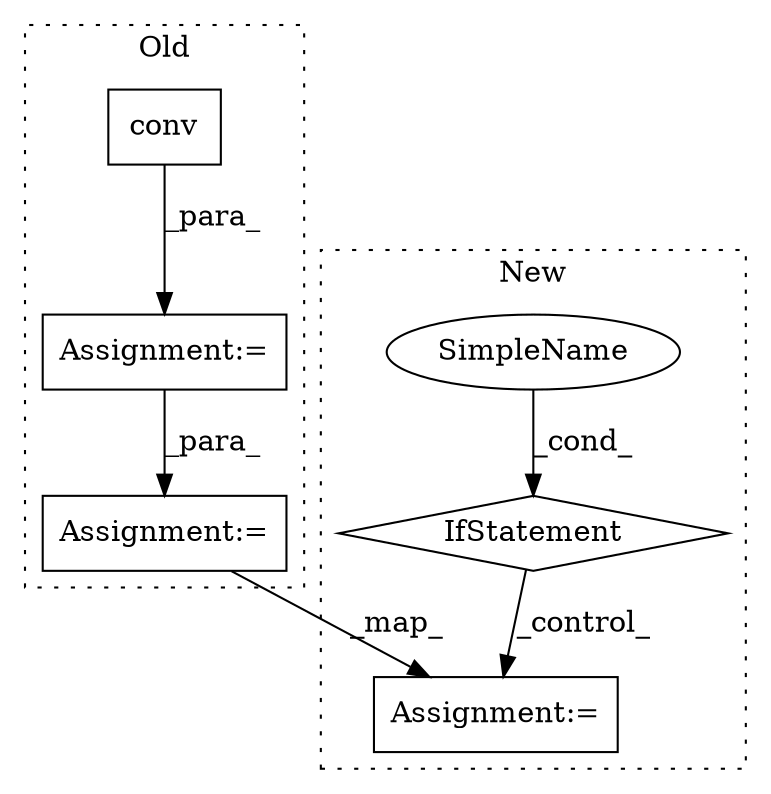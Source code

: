 digraph G {
subgraph cluster0 {
1 [label="conv" a="32" s="1825,1850" l="5,1" shape="box"];
5 [label="Assignment:=" a="7" s="2089" l="1" shape="box"];
6 [label="Assignment:=" a="7" s="1824" l="1" shape="box"];
label = "Old";
style="dotted";
}
subgraph cluster1 {
2 [label="IfStatement" a="25" s="2959,2980" l="4,2" shape="diamond"];
3 [label="SimpleName" a="42" s="" l="" shape="ellipse"];
4 [label="Assignment:=" a="7" s="3081" l="1" shape="box"];
label = "New";
style="dotted";
}
1 -> 6 [label="_para_"];
2 -> 4 [label="_control_"];
3 -> 2 [label="_cond_"];
5 -> 4 [label="_map_"];
6 -> 5 [label="_para_"];
}